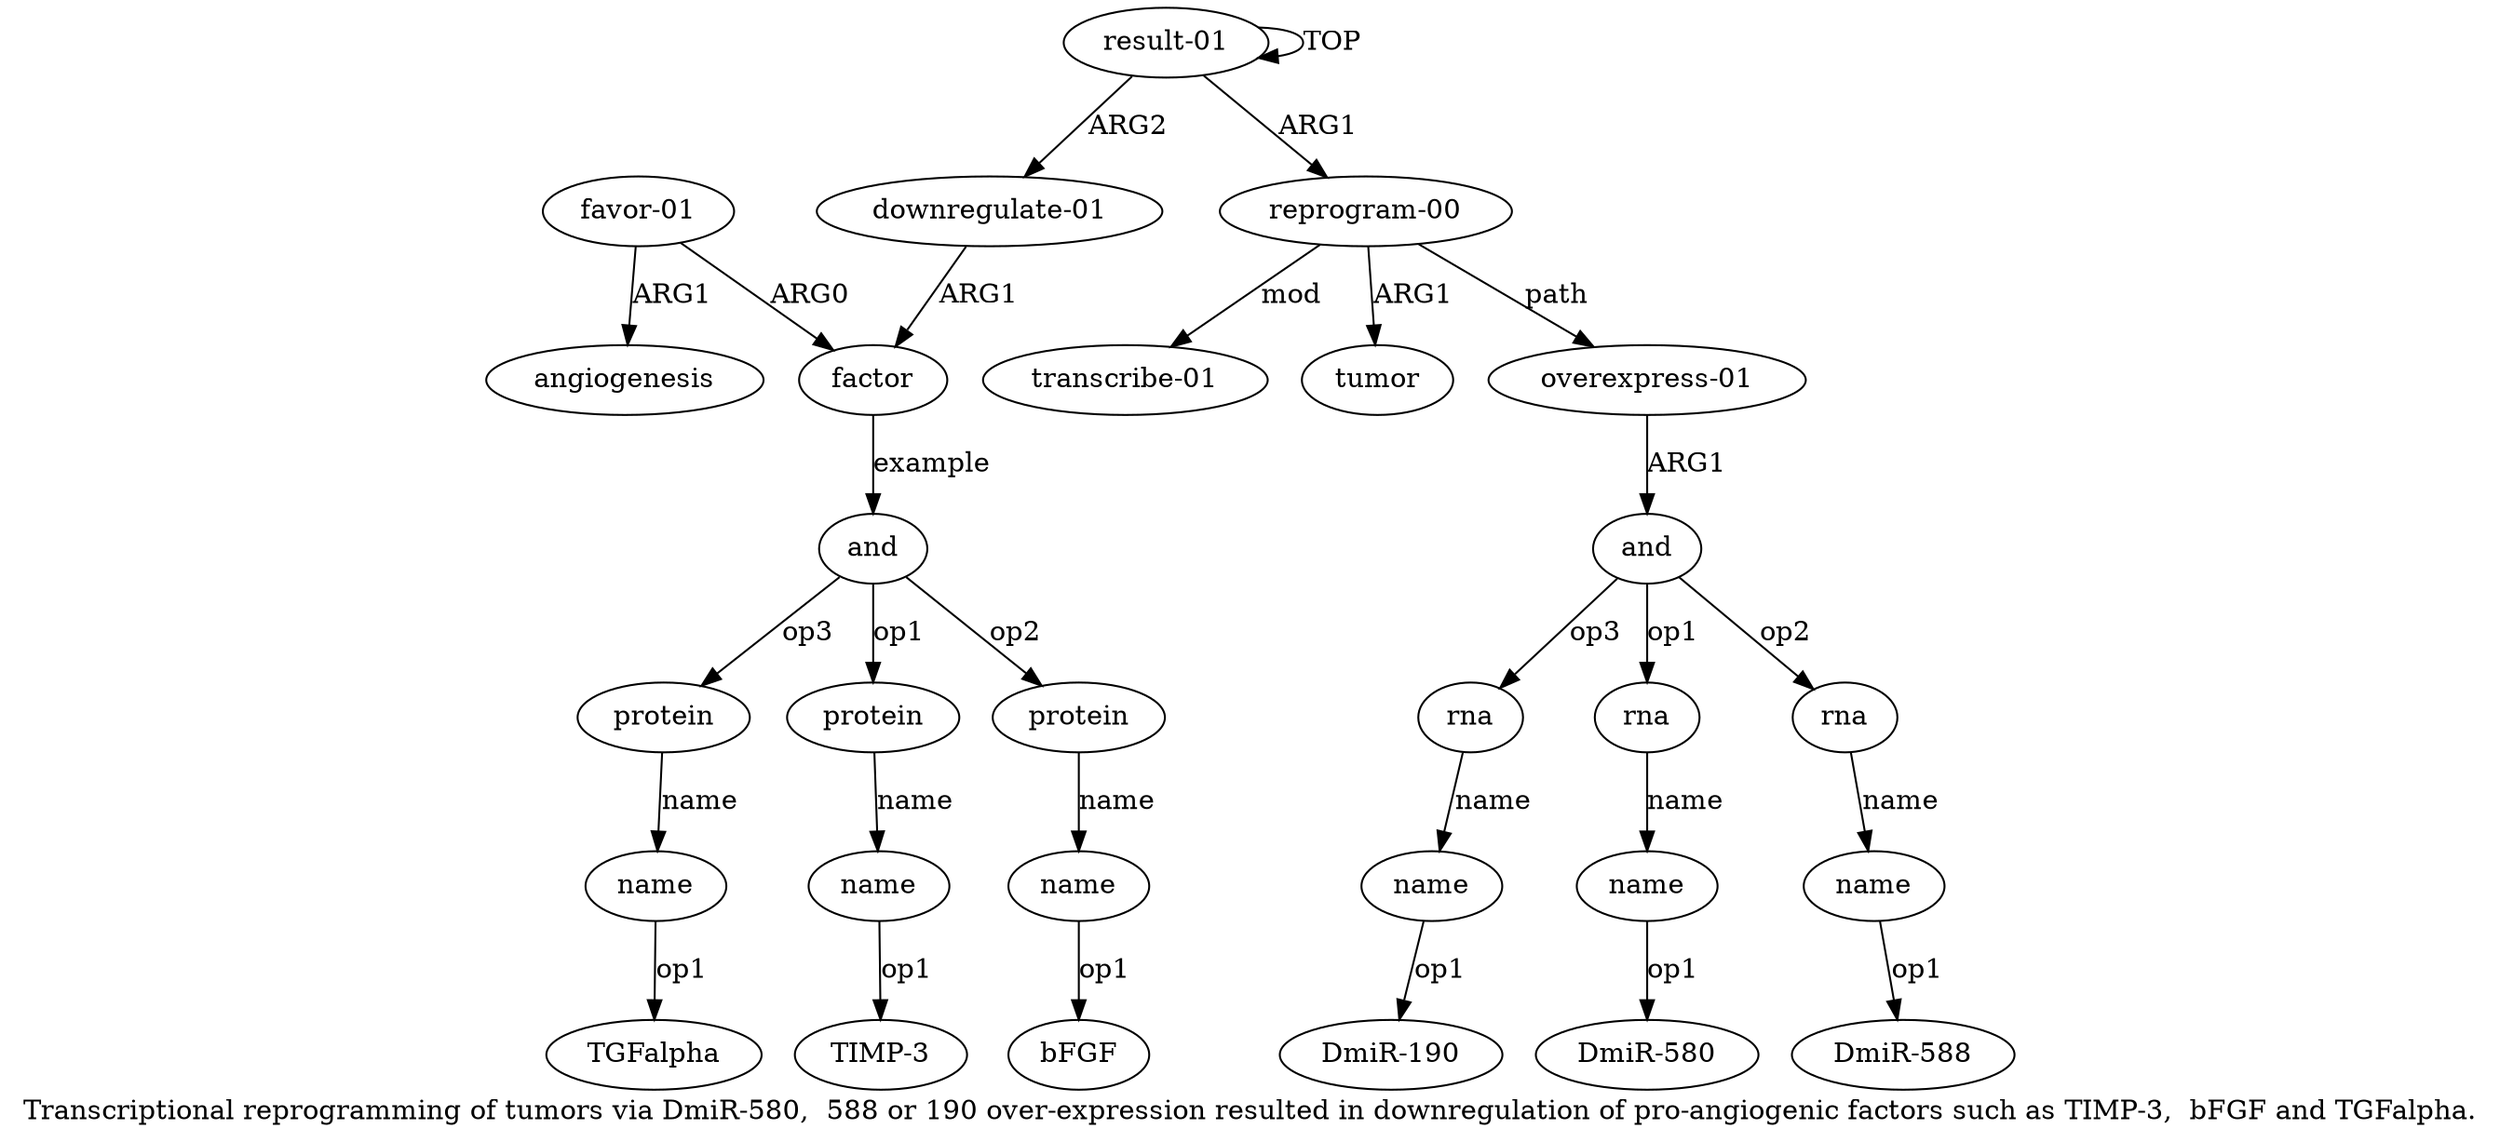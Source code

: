 digraph  {
	graph [label="Transcriptional reprogramming of tumors via DmiR-580,  588 or 190 over-expression resulted in downregulation of pro-angiogenic factors \
such as TIMP-3,  bFGF and TGFalpha."];
	node [label="\N"];
	a20	 [color=black,
		gold_ind=20,
		gold_label=name,
		label=name,
		test_ind=20,
		test_label=name];
	"a20 bFGF"	 [color=black,
		gold_ind=-1,
		gold_label=bFGF,
		label=bFGF,
		test_ind=-1,
		test_label=bFGF];
	a20 -> "a20 bFGF" [key=0,
	color=black,
	gold_label=op1,
	label=op1,
	test_label=op1];
a21 [color=black,
	gold_ind=21,
	gold_label=protein,
	label=protein,
	test_ind=21,
	test_label=protein];
a22 [color=black,
	gold_ind=22,
	gold_label=name,
	label=name,
	test_ind=22,
	test_label=name];
a21 -> a22 [key=0,
color=black,
gold_label=name,
label=name,
test_label=name];
"a22 TGFalpha" [color=black,
gold_ind=-1,
gold_label=TGFalpha,
label=TGFalpha,
test_ind=-1,
test_label=TGFalpha];
a22 -> "a22 TGFalpha" [key=0,
color=black,
gold_label=op1,
label=op1,
test_label=op1];
"a18 TIMP-3" [color=black,
gold_ind=-1,
gold_label="TIMP-3",
label="TIMP-3",
test_ind=-1,
test_label="TIMP-3"];
a15 [color=black,
gold_ind=15,
gold_label=angiogenesis,
label=angiogenesis,
test_ind=15,
test_label=angiogenesis];
a14 [color=black,
gold_ind=14,
gold_label="favor-01",
label="favor-01",
test_ind=14,
test_label="favor-01"];
a14 -> a15 [key=0,
color=black,
gold_label=ARG1,
label=ARG1,
test_label=ARG1];
a13 [color=black,
gold_ind=13,
gold_label=factor,
label=factor,
test_ind=13,
test_label=factor];
a14 -> a13 [key=0,
color=black,
gold_label=ARG0,
label=ARG0,
test_label=ARG0];
a17 [color=black,
gold_ind=17,
gold_label=protein,
label=protein,
test_ind=17,
test_label=protein];
a18 [color=black,
gold_ind=18,
gold_label=name,
label=name,
test_ind=18,
test_label=name];
a17 -> a18 [key=0,
color=black,
gold_label=name,
label=name,
test_label=name];
a16 [color=black,
gold_ind=16,
gold_label=and,
label=and,
test_ind=16,
test_label=and];
a16 -> a21 [key=0,
color=black,
gold_label=op3,
label=op3,
test_label=op3];
a16 -> a17 [key=0,
color=black,
gold_label=op1,
label=op1,
test_label=op1];
a19 [color=black,
gold_ind=19,
gold_label=protein,
label=protein,
test_ind=19,
test_label=protein];
a16 -> a19 [key=0,
color=black,
gold_label=op2,
label=op2,
test_label=op2];
a11 [color=black,
gold_ind=11,
gold_label=name,
label=name,
test_ind=11,
test_label=name];
"a11 DmiR-190" [color=black,
gold_ind=-1,
gold_label="DmiR-190",
label="DmiR-190",
test_ind=-1,
test_label="DmiR-190"];
a11 -> "a11 DmiR-190" [key=0,
color=black,
gold_label=op1,
label=op1,
test_label=op1];
a10 [color=black,
gold_ind=10,
gold_label=rna,
label=rna,
test_ind=10,
test_label=rna];
a10 -> a11 [key=0,
color=black,
gold_label=name,
label=name,
test_label=name];
a13 -> a16 [key=0,
color=black,
gold_label=example,
label=example,
test_label=example];
a12 [color=black,
gold_ind=12,
gold_label="downregulate-01",
label="downregulate-01",
test_ind=12,
test_label="downregulate-01"];
a12 -> a13 [key=0,
color=black,
gold_label=ARG1,
label=ARG1,
test_label=ARG1];
"a7 DmiR-580" [color=black,
gold_ind=-1,
gold_label="DmiR-580",
label="DmiR-580",
test_ind=-1,
test_label="DmiR-580"];
a19 -> a20 [key=0,
color=black,
gold_label=name,
label=name,
test_label=name];
a18 -> "a18 TIMP-3" [key=0,
color=black,
gold_label=op1,
label=op1,
test_label=op1];
a1 [color=black,
gold_ind=1,
gold_label="reprogram-00",
label="reprogram-00",
test_ind=1,
test_label="reprogram-00"];
a3 [color=black,
gold_ind=3,
gold_label="transcribe-01",
label="transcribe-01",
test_ind=3,
test_label="transcribe-01"];
a1 -> a3 [key=0,
color=black,
gold_label=mod,
label=mod,
test_label=mod];
a2 [color=black,
gold_ind=2,
gold_label=tumor,
label=tumor,
test_ind=2,
test_label=tumor];
a1 -> a2 [key=0,
color=black,
gold_label=ARG1,
label=ARG1,
test_label=ARG1];
a4 [color=black,
gold_ind=4,
gold_label="overexpress-01",
label="overexpress-01",
test_ind=4,
test_label="overexpress-01"];
a1 -> a4 [key=0,
color=black,
gold_label=path,
label=path,
test_label=path];
a0 [color=black,
gold_ind=0,
gold_label="result-01",
label="result-01",
test_ind=0,
test_label="result-01"];
a0 -> a12 [key=0,
color=black,
gold_label=ARG2,
label=ARG2,
test_label=ARG2];
a0 -> a1 [key=0,
color=black,
gold_label=ARG1,
label=ARG1,
test_label=ARG1];
a0 -> a0 [key=0,
color=black,
gold_label=TOP,
label=TOP,
test_label=TOP];
a5 [color=black,
gold_ind=5,
gold_label=and,
label=and,
test_ind=5,
test_label=and];
a5 -> a10 [key=0,
color=black,
gold_label=op3,
label=op3,
test_label=op3];
a6 [color=black,
gold_ind=6,
gold_label=rna,
label=rna,
test_ind=6,
test_label=rna];
a5 -> a6 [key=0,
color=black,
gold_label=op1,
label=op1,
test_label=op1];
a8 [color=black,
gold_ind=8,
gold_label=rna,
label=rna,
test_ind=8,
test_label=rna];
a5 -> a8 [key=0,
color=black,
gold_label=op2,
label=op2,
test_label=op2];
a4 -> a5 [key=0,
color=black,
gold_label=ARG1,
label=ARG1,
test_label=ARG1];
a7 [color=black,
gold_ind=7,
gold_label=name,
label=name,
test_ind=7,
test_label=name];
a7 -> "a7 DmiR-580" [key=0,
color=black,
gold_label=op1,
label=op1,
test_label=op1];
a6 -> a7 [key=0,
color=black,
gold_label=name,
label=name,
test_label=name];
a9 [color=black,
gold_ind=9,
gold_label=name,
label=name,
test_ind=9,
test_label=name];
"a9 DmiR-588" [color=black,
gold_ind=-1,
gold_label="DmiR-588",
label="DmiR-588",
test_ind=-1,
test_label="DmiR-588"];
a9 -> "a9 DmiR-588" [key=0,
color=black,
gold_label=op1,
label=op1,
test_label=op1];
a8 -> a9 [key=0,
color=black,
gold_label=name,
label=name,
test_label=name];
}
